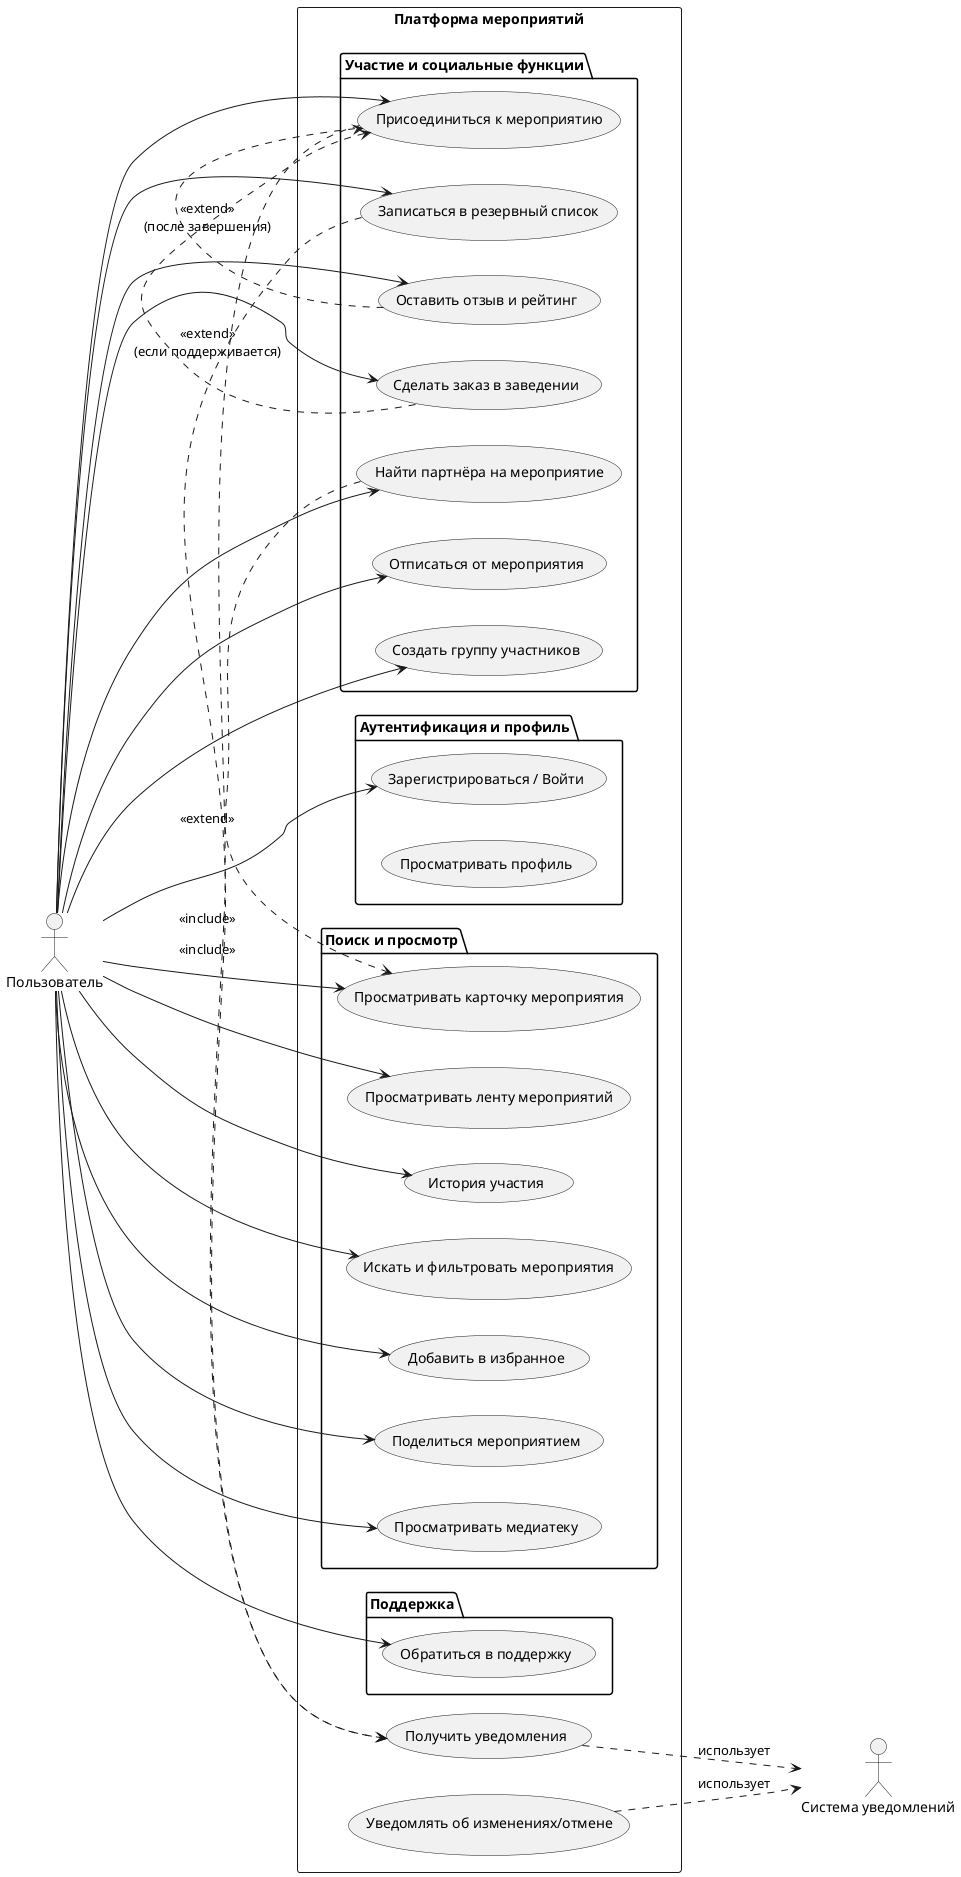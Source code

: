 @startuml
left to right direction

' Акторы
actor "Пользователь" as User
actor "Система уведомлений" as NotificationSystem

' Граница системы
rectangle "Платформа мероприятий" {

  package "Аутентификация и профиль" {
    (Зарегистрироваться / Войти) as UC_Auth
    (Просматривать профиль) as UC_Profile
  }

  package "Поиск и просмотр" {
    (Просматривать ленту мероприятий) as UC_Browse
    (История участия) as UC_BrowseHistory
    (Искать и фильтровать мероприятия) as UC_Search
    (Просматривать карточку мероприятия) as UC_ViewEvent
    (Добавить в избранное) as UC_Bookmark
    (Поделиться мероприятием) as UC_Share
    (Просматривать медиатеку) as UC_Media
  }

  package "Участие и социальные функции" {
    (Присоединиться к мероприятию) as UC_Join
    (Записаться в резервный список) as UC_JoinWaitlist
    (Отписаться от мероприятия) as UC_Leave
    (Создать группу участников) as UC_CreateGroup
    (Найти партнёра на мероприятие) as UC_FindPartner
    (Сделать заказ в заведении) as UC_PlaceOrder
    (Оставить отзыв и рейтинг) as UC_Review
  }

  package "Поддержка" {
    (Обратиться в поддержку) as UC_ContactSupport
  }

  ' Внешние / системные прецеденты (не в пакетах, чтобы не путать с бизнес-логикой)
  (Получить уведомления) as UC_GetNotifications
  (Уведомлять об изменениях/отмене) as UC_NotifyChanges

  ' === Связи акторов ===
  User --> UC_Auth
  User --> UC_Browse
  User --> UC_Search
  User --> UC_ViewEvent
  User --> UC_Join
  User --> UC_JoinWaitlist
  User --> UC_Leave
  User --> UC_Bookmark
  User --> UC_Share
  User --> UC_Review
  User --> UC_FindPartner
  User --> UC_CreateGroup
  User --> UC_PlaceOrder
  User --> UC_Media
  User --> UC_ContactSupport
  User --> UC_BrowseHistory



  ' === Отношения include / extend ===
  UC_Join .> UC_GetNotifications : <<include>>
  UC_JoinWaitlist .> UC_GetNotifications : <<include>>

  UC_Review .> UC_Join : <<extend>>\n(после завершения)
  UC_PlaceOrder .> UC_Join : <<extend>>\n(если поддерживается)
  UC_FindPartner .> UC_ViewEvent : <<extend>>
 

  ' === Связь с внешней системой ===
  UC_GetNotifications ..> NotificationSystem : использует
  UC_NotifyChanges ..> NotificationSystem : использует

}

@enduml